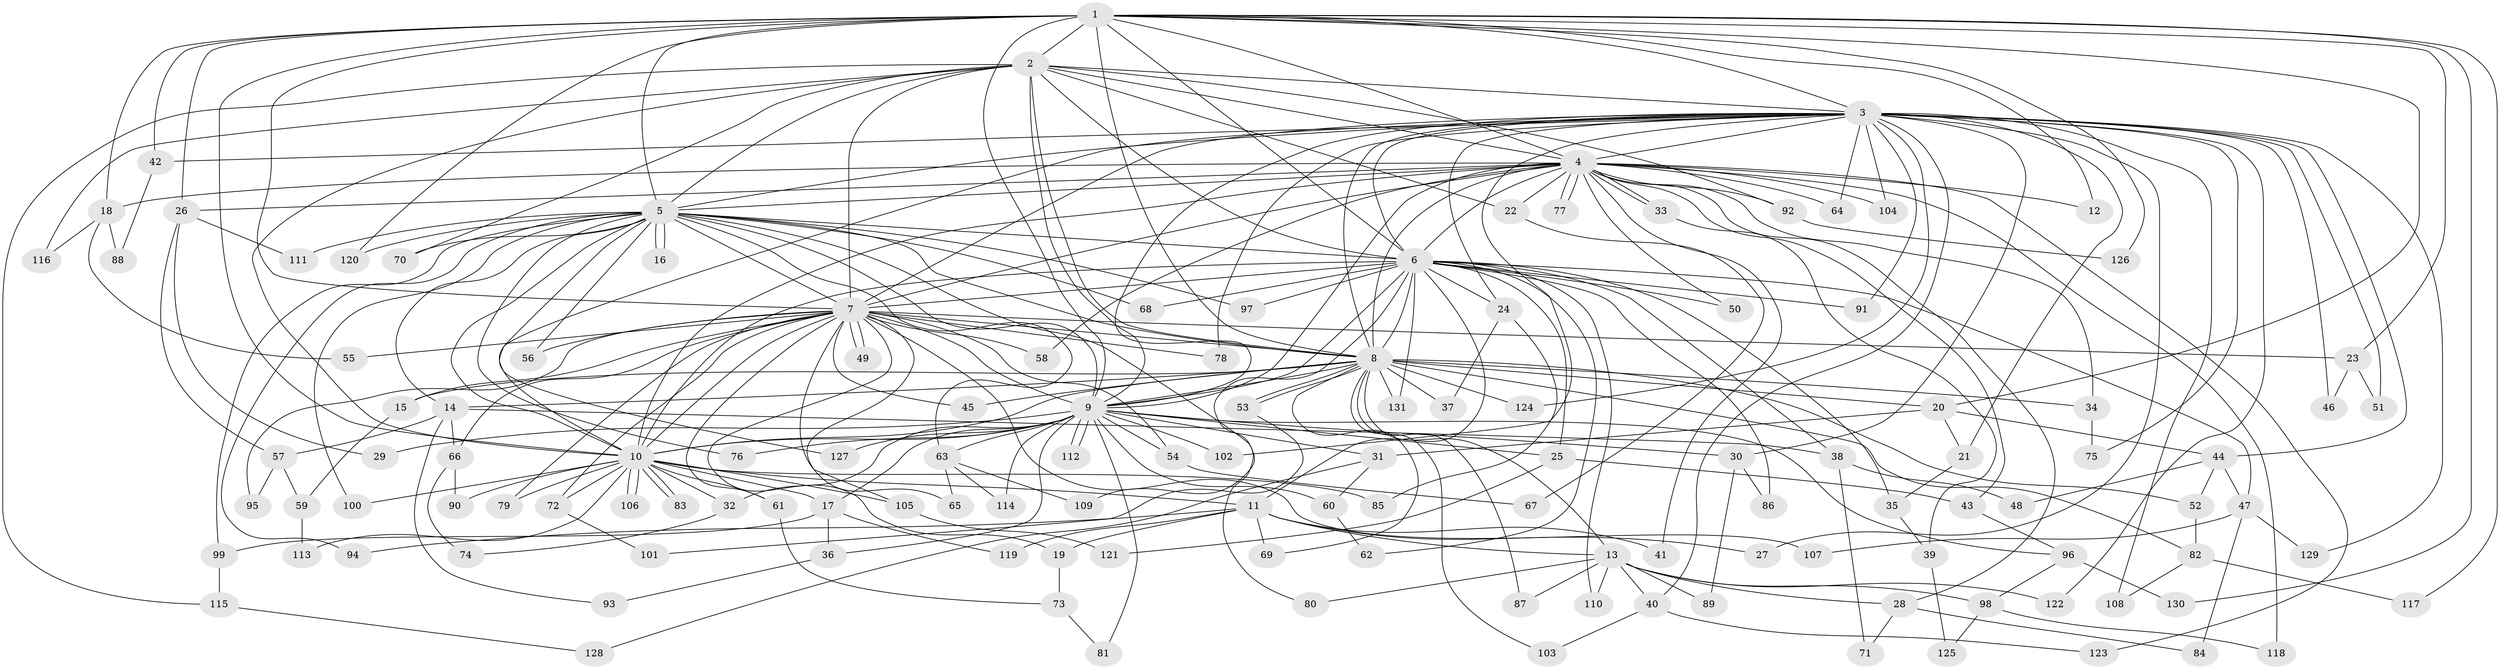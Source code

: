 // coarse degree distribution, {21: 0.030303030303030304, 30: 0.015151515151515152, 20: 0.015151515151515152, 16: 0.015151515151515152, 15: 0.015151515151515152, 17: 0.015151515151515152, 6: 0.015151515151515152, 11: 0.015151515151515152, 7: 0.045454545454545456, 5: 0.06060606060606061, 1: 0.06060606060606061, 10: 0.030303030303030304, 4: 0.09090909090909091, 3: 0.12121212121212122, 2: 0.45454545454545453}
// Generated by graph-tools (version 1.1) at 2025/49/03/04/25 22:49:50]
// undirected, 131 vertices, 287 edges
graph export_dot {
  node [color=gray90,style=filled];
  1;
  2;
  3;
  4;
  5;
  6;
  7;
  8;
  9;
  10;
  11;
  12;
  13;
  14;
  15;
  16;
  17;
  18;
  19;
  20;
  21;
  22;
  23;
  24;
  25;
  26;
  27;
  28;
  29;
  30;
  31;
  32;
  33;
  34;
  35;
  36;
  37;
  38;
  39;
  40;
  41;
  42;
  43;
  44;
  45;
  46;
  47;
  48;
  49;
  50;
  51;
  52;
  53;
  54;
  55;
  56;
  57;
  58;
  59;
  60;
  61;
  62;
  63;
  64;
  65;
  66;
  67;
  68;
  69;
  70;
  71;
  72;
  73;
  74;
  75;
  76;
  77;
  78;
  79;
  80;
  81;
  82;
  83;
  84;
  85;
  86;
  87;
  88;
  89;
  90;
  91;
  92;
  93;
  94;
  95;
  96;
  97;
  98;
  99;
  100;
  101;
  102;
  103;
  104;
  105;
  106;
  107;
  108;
  109;
  110;
  111;
  112;
  113;
  114;
  115;
  116;
  117;
  118;
  119;
  120;
  121;
  122;
  123;
  124;
  125;
  126;
  127;
  128;
  129;
  130;
  131;
  1 -- 2;
  1 -- 3;
  1 -- 4;
  1 -- 5;
  1 -- 6;
  1 -- 7;
  1 -- 8;
  1 -- 9;
  1 -- 10;
  1 -- 12;
  1 -- 18;
  1 -- 20;
  1 -- 23;
  1 -- 26;
  1 -- 42;
  1 -- 117;
  1 -- 120;
  1 -- 126;
  1 -- 130;
  2 -- 3;
  2 -- 4;
  2 -- 5;
  2 -- 6;
  2 -- 7;
  2 -- 8;
  2 -- 9;
  2 -- 10;
  2 -- 22;
  2 -- 70;
  2 -- 92;
  2 -- 115;
  2 -- 116;
  3 -- 4;
  3 -- 5;
  3 -- 6;
  3 -- 7;
  3 -- 8;
  3 -- 9;
  3 -- 10;
  3 -- 21;
  3 -- 24;
  3 -- 27;
  3 -- 30;
  3 -- 40;
  3 -- 42;
  3 -- 44;
  3 -- 46;
  3 -- 51;
  3 -- 64;
  3 -- 75;
  3 -- 78;
  3 -- 91;
  3 -- 102;
  3 -- 104;
  3 -- 108;
  3 -- 122;
  3 -- 124;
  3 -- 129;
  4 -- 5;
  4 -- 6;
  4 -- 7;
  4 -- 8;
  4 -- 9;
  4 -- 10;
  4 -- 12;
  4 -- 18;
  4 -- 22;
  4 -- 26;
  4 -- 28;
  4 -- 33;
  4 -- 33;
  4 -- 34;
  4 -- 41;
  4 -- 43;
  4 -- 50;
  4 -- 58;
  4 -- 64;
  4 -- 77;
  4 -- 77;
  4 -- 92;
  4 -- 104;
  4 -- 118;
  4 -- 123;
  5 -- 6;
  5 -- 7;
  5 -- 8;
  5 -- 9;
  5 -- 10;
  5 -- 14;
  5 -- 16;
  5 -- 16;
  5 -- 56;
  5 -- 63;
  5 -- 68;
  5 -- 70;
  5 -- 76;
  5 -- 80;
  5 -- 94;
  5 -- 97;
  5 -- 99;
  5 -- 100;
  5 -- 111;
  5 -- 120;
  5 -- 127;
  6 -- 7;
  6 -- 8;
  6 -- 9;
  6 -- 10;
  6 -- 11;
  6 -- 24;
  6 -- 25;
  6 -- 35;
  6 -- 38;
  6 -- 47;
  6 -- 50;
  6 -- 62;
  6 -- 68;
  6 -- 86;
  6 -- 91;
  6 -- 97;
  6 -- 109;
  6 -- 110;
  6 -- 131;
  7 -- 8;
  7 -- 9;
  7 -- 10;
  7 -- 15;
  7 -- 19;
  7 -- 23;
  7 -- 45;
  7 -- 49;
  7 -- 49;
  7 -- 54;
  7 -- 55;
  7 -- 56;
  7 -- 58;
  7 -- 61;
  7 -- 65;
  7 -- 66;
  7 -- 72;
  7 -- 78;
  7 -- 79;
  7 -- 95;
  7 -- 105;
  7 -- 107;
  8 -- 9;
  8 -- 10;
  8 -- 13;
  8 -- 14;
  8 -- 15;
  8 -- 20;
  8 -- 34;
  8 -- 37;
  8 -- 45;
  8 -- 52;
  8 -- 53;
  8 -- 53;
  8 -- 69;
  8 -- 82;
  8 -- 87;
  8 -- 103;
  8 -- 124;
  8 -- 131;
  9 -- 10;
  9 -- 17;
  9 -- 25;
  9 -- 29;
  9 -- 30;
  9 -- 31;
  9 -- 32;
  9 -- 36;
  9 -- 54;
  9 -- 60;
  9 -- 63;
  9 -- 76;
  9 -- 81;
  9 -- 96;
  9 -- 102;
  9 -- 112;
  9 -- 112;
  9 -- 114;
  9 -- 127;
  10 -- 11;
  10 -- 17;
  10 -- 32;
  10 -- 61;
  10 -- 72;
  10 -- 79;
  10 -- 83;
  10 -- 83;
  10 -- 85;
  10 -- 90;
  10 -- 100;
  10 -- 105;
  10 -- 106;
  10 -- 106;
  10 -- 113;
  11 -- 13;
  11 -- 19;
  11 -- 27;
  11 -- 41;
  11 -- 69;
  11 -- 94;
  11 -- 119;
  13 -- 28;
  13 -- 40;
  13 -- 80;
  13 -- 87;
  13 -- 89;
  13 -- 98;
  13 -- 110;
  13 -- 122;
  14 -- 38;
  14 -- 57;
  14 -- 66;
  14 -- 93;
  15 -- 59;
  17 -- 36;
  17 -- 99;
  17 -- 119;
  18 -- 55;
  18 -- 88;
  18 -- 116;
  19 -- 73;
  20 -- 21;
  20 -- 31;
  20 -- 44;
  21 -- 35;
  22 -- 67;
  23 -- 46;
  23 -- 51;
  24 -- 37;
  24 -- 85;
  25 -- 43;
  25 -- 121;
  26 -- 29;
  26 -- 57;
  26 -- 111;
  28 -- 71;
  28 -- 84;
  30 -- 86;
  30 -- 89;
  31 -- 60;
  31 -- 128;
  32 -- 74;
  33 -- 39;
  34 -- 75;
  35 -- 39;
  36 -- 93;
  38 -- 48;
  38 -- 71;
  39 -- 125;
  40 -- 103;
  40 -- 123;
  42 -- 88;
  43 -- 96;
  44 -- 47;
  44 -- 48;
  44 -- 52;
  47 -- 84;
  47 -- 107;
  47 -- 129;
  52 -- 82;
  53 -- 101;
  54 -- 67;
  57 -- 59;
  57 -- 95;
  59 -- 113;
  60 -- 62;
  61 -- 73;
  63 -- 65;
  63 -- 109;
  63 -- 114;
  66 -- 74;
  66 -- 90;
  72 -- 101;
  73 -- 81;
  82 -- 108;
  82 -- 117;
  92 -- 126;
  96 -- 98;
  96 -- 130;
  98 -- 118;
  98 -- 125;
  99 -- 115;
  105 -- 121;
  115 -- 128;
}
